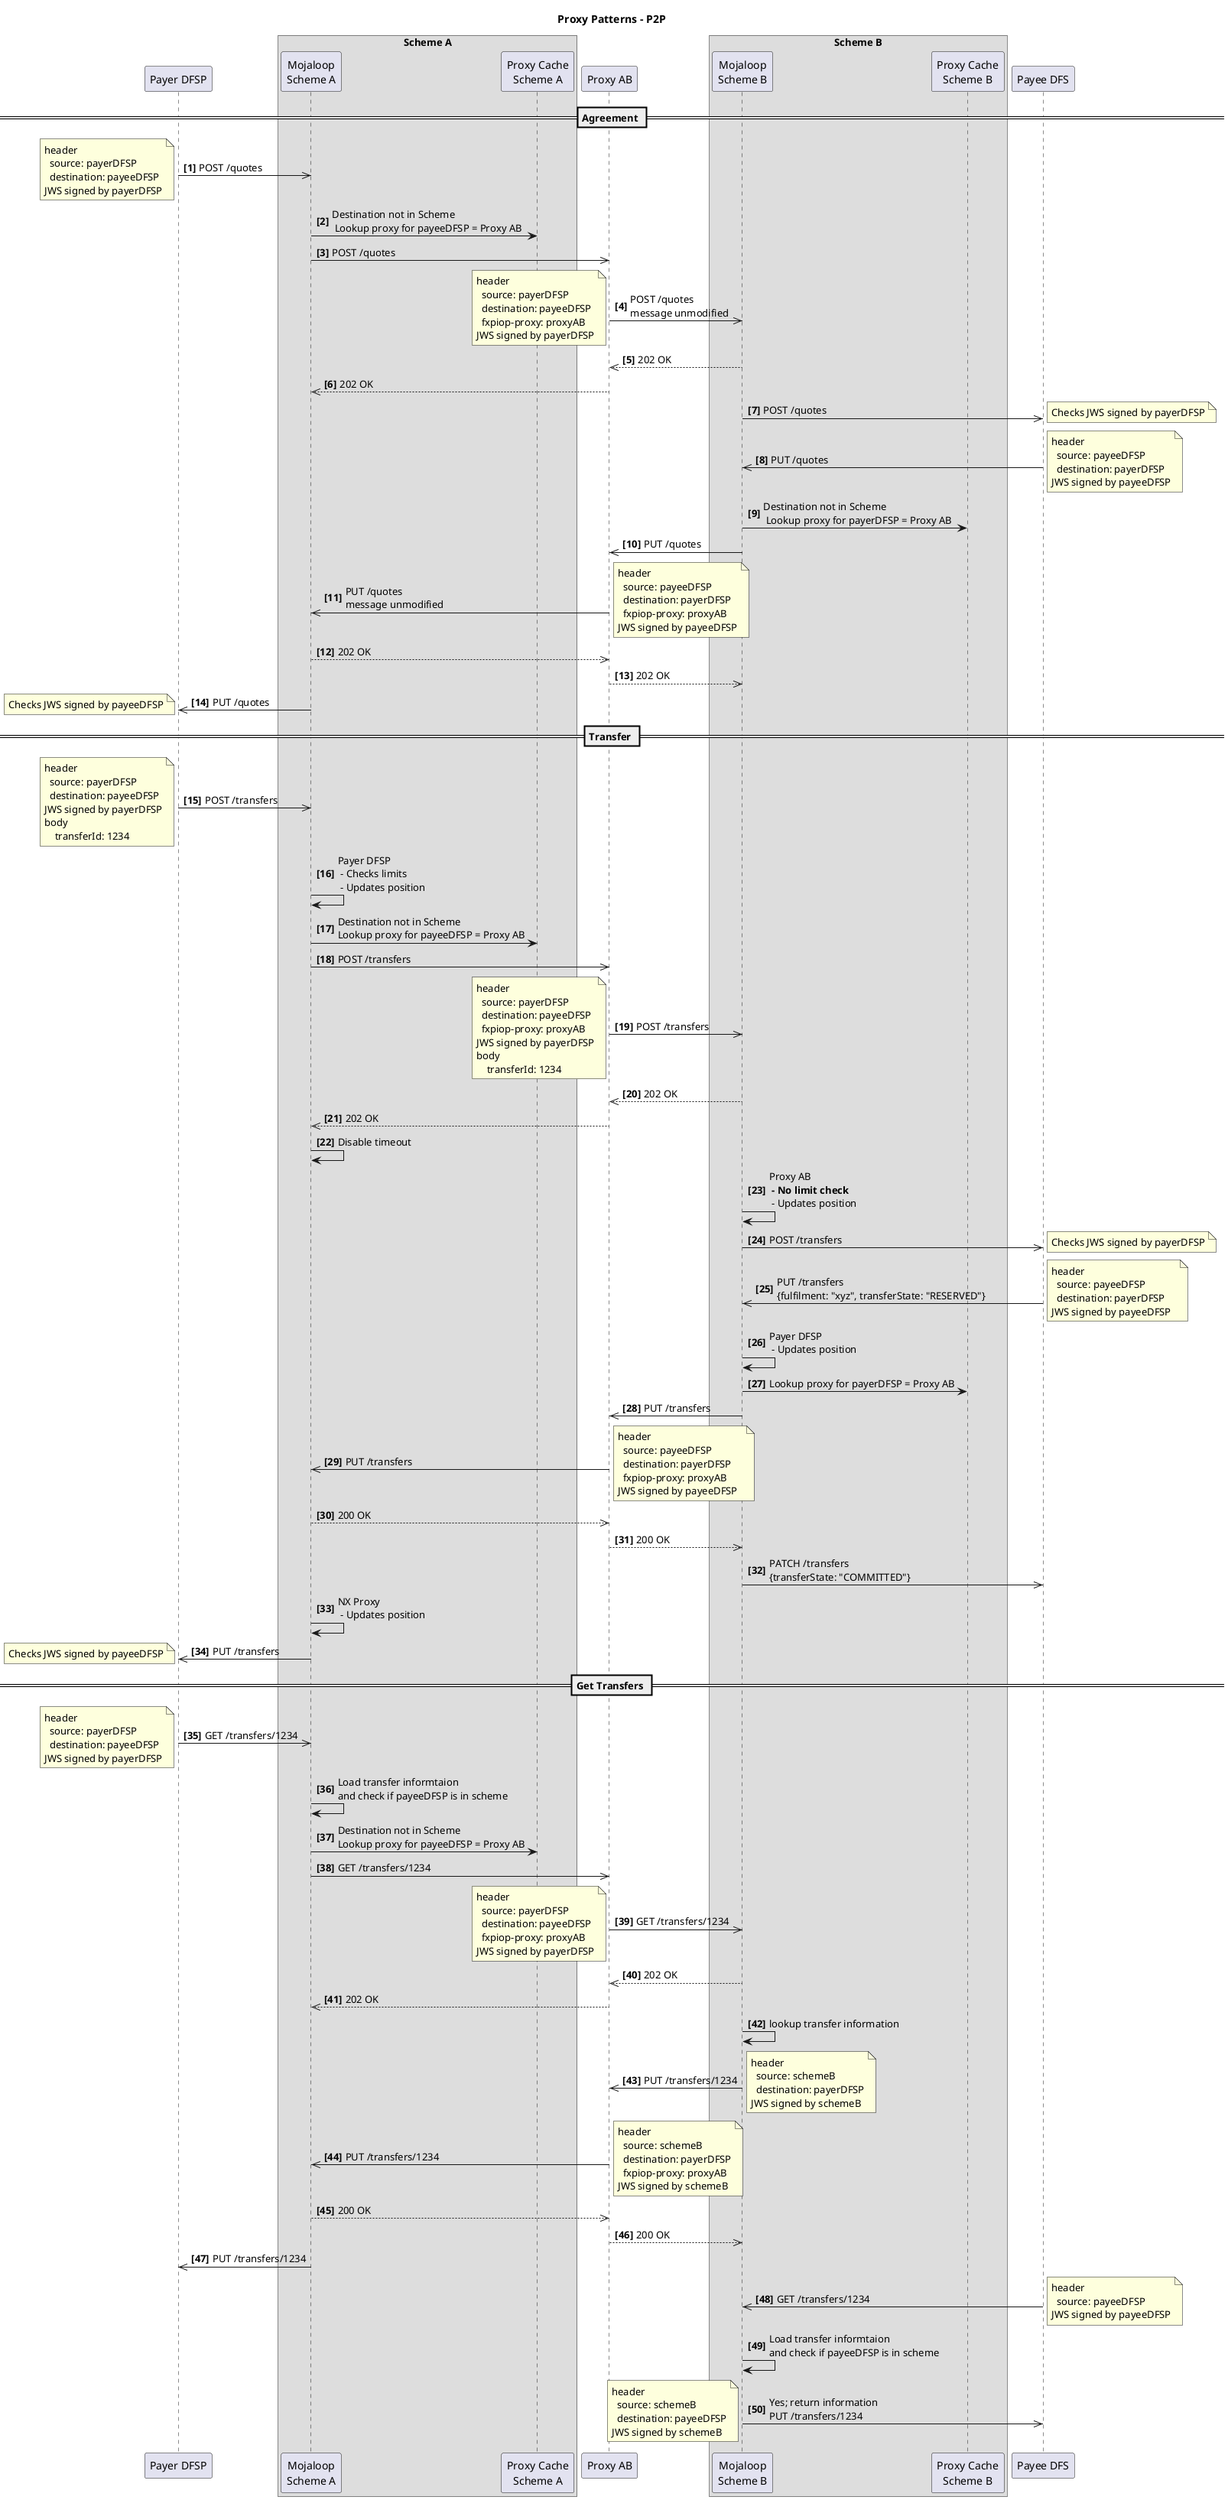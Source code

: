 @startuml

title Proxy Patterns - P2P 

participant "Payer DFSP" as payerDFSP
box Scheme A
  participant "Mojaloop\nScheme A" as schemeA
  participant "Proxy Cache\nScheme A" as pc_A
end box
participant "Proxy AB" as xnp
box Scheme B
  participant "Mojaloop\nScheme B" as schemeB
  participant "Proxy Cache\nScheme B" as pc_B
end box
participant "Payee DFS" as payeeDFSP

autonumber 1 "<b>[0]"

== Agreement ==
payerDFSP ->> schemeA: POST /quotes
note left
header 
  source: payerDFSP
  destination: payeeDFSP
JWS signed by payerDFSP
end note
schemeA -> pc_A: Destination not in Scheme\n Lookup proxy for payeeDFSP = Proxy AB
schemeA ->> xnp: POST /quotes
xnp ->> schemeB: POST /quotes\nmessage unmodified
note left
header 
  source: payerDFSP
  destination: payeeDFSP
  fxpiop-proxy: proxyAB
JWS signed by payerDFSP
end note
schemeB -->> xnp: 202 OK
xnp -->> schemeA: 202 OK
schemeB->>payeeDFSP: POST /quotes
note right
Checks JWS signed by payerDFSP
end note
payeeDFSP->>schemeB: PUT /quotes
note right
header 
  source: payeeDFSP
  destination: payerDFSP
JWS signed by payeeDFSP
end note
schemeB -> pc_B: Destination not in Scheme\n Lookup proxy for payerDFSP = Proxy AB
schemeB->>xnp: PUT /quotes
xnp->>schemeA: PUT /quotes\nmessage unmodified
note right
header 
  source: payeeDFSP
  destination: payerDFSP
  fxpiop-proxy: proxyAB
JWS signed by payeeDFSP
end note
schemeA-->>xnp: 202 OK
xnp-->>schemeB: 202 OK
schemeA->>payerDFSP: PUT /quotes
note left
Checks JWS signed by payeeDFSP
end note

== Transfer ==

payerDFSP ->> schemeA: POST /transfers
note left
header 
  source: payerDFSP
  destination: payeeDFSP
JWS signed by payerDFSP
body 
    transferId: 1234
end note
schemeA -> schemeA: Payer DFSP\n - Checks limits\n - Updates position
schemeA -> pc_A: Destination not in Scheme\nLookup proxy for payeeDFSP = Proxy AB
schemeA ->> xnp: POST /transfers
xnp ->> schemeB: POST /transfers
note left
header 
  source: payerDFSP
  destination: payeeDFSP
  fxpiop-proxy: proxyAB
JWS signed by payerDFSP
body 
    transferId: 1234
end note
schemeB -->> xnp: 202 OK
xnp -->> schemeA: 202 OK
schemeA -> schemeA: Disable timeout

schemeB -> schemeB: Proxy AB\n **- No limit check**\n - Updates position
schemeB->>payeeDFSP: POST /transfers
note right
Checks JWS signed by payerDFSP
end note
payeeDFSP->>schemeB: PUT /transfers \n{fulfilment: "xyz", transferState: "RESERVED"}
note right
header 
  source: payeeDFSP
  destination: payerDFSP
JWS signed by payeeDFSP  
end note
schemeB -> schemeB: Payer DFSP\n - Updates position
schemeB -> pc_B: Lookup proxy for payerDFSP = Proxy AB
schemeB->>xnp: PUT /transfers
xnp->>schemeA: PUT /transfers
note right
header 
  source: payeeDFSP
  destination: payerDFSP
  fxpiop-proxy: proxyAB
JWS signed by payeeDFSP  
end note
schemeA-->>xnp: 200 OK
xnp-->>schemeB: 200 OK
schemeB->>payeeDFSP: PATCH /transfers \n{transferState: "COMMITTED"}
schemeA -> schemeA: NX Proxy\n - Updates position
schemeA->>payerDFSP: PUT /transfers
note left
Checks JWS signed by payeeDFSP
end note

== Get Transfers ==

payerDFSP ->> schemeA: GET /transfers/1234
note left
header 
  source: payerDFSP
  destination: payeeDFSP
JWS signed by payerDFSP
end note
schemeA -> schemeA: Load transfer informtaion\nand check if payeeDFSP is in scheme
schemeA -> pc_A: Destination not in Scheme\nLookup proxy for payeeDFSP = Proxy AB
schemeA ->> xnp: GET /transfers/1234
xnp ->> schemeB: GET /transfers/1234
note left
header 
  source: payerDFSP
  destination: payeeDFSP
  fxpiop-proxy: proxyAB
JWS signed by payerDFSP
end note
schemeB -->> xnp: 202 OK
xnp -->> schemeA: 202 OK
schemeB->schemeB: lookup transfer information
schemeB->>xnp: PUT /transfers/1234
note right
header 
  source: schemeB
  destination: payerDFSP
JWS signed by schemeB
end note
xnp->>schemeA: PUT /transfers/1234
note right
header 
  source: schemeB
  destination: payerDFSP
  fxpiop-proxy: proxyAB
JWS signed by schemeB
end note
schemeA-->>xnp: 200 OK
xnp-->>schemeB: 200 OK
schemeA->>payerDFSP: PUT /transfers/1234

payeeDFSP->>schemeB: GET /transfers/1234
note right
header 
  source: payeeDFSP
JWS signed by payeeDFSP
end note
schemeB -> schemeB: Load transfer informtaion\nand check if payeeDFSP is in scheme
schemeB->>payeeDFSP: Yes; return information\nPUT /transfers/1234
note left
header 
  source: schemeB
  destination: payeeDFSP
JWS signed by schemeB
end note



@enduml